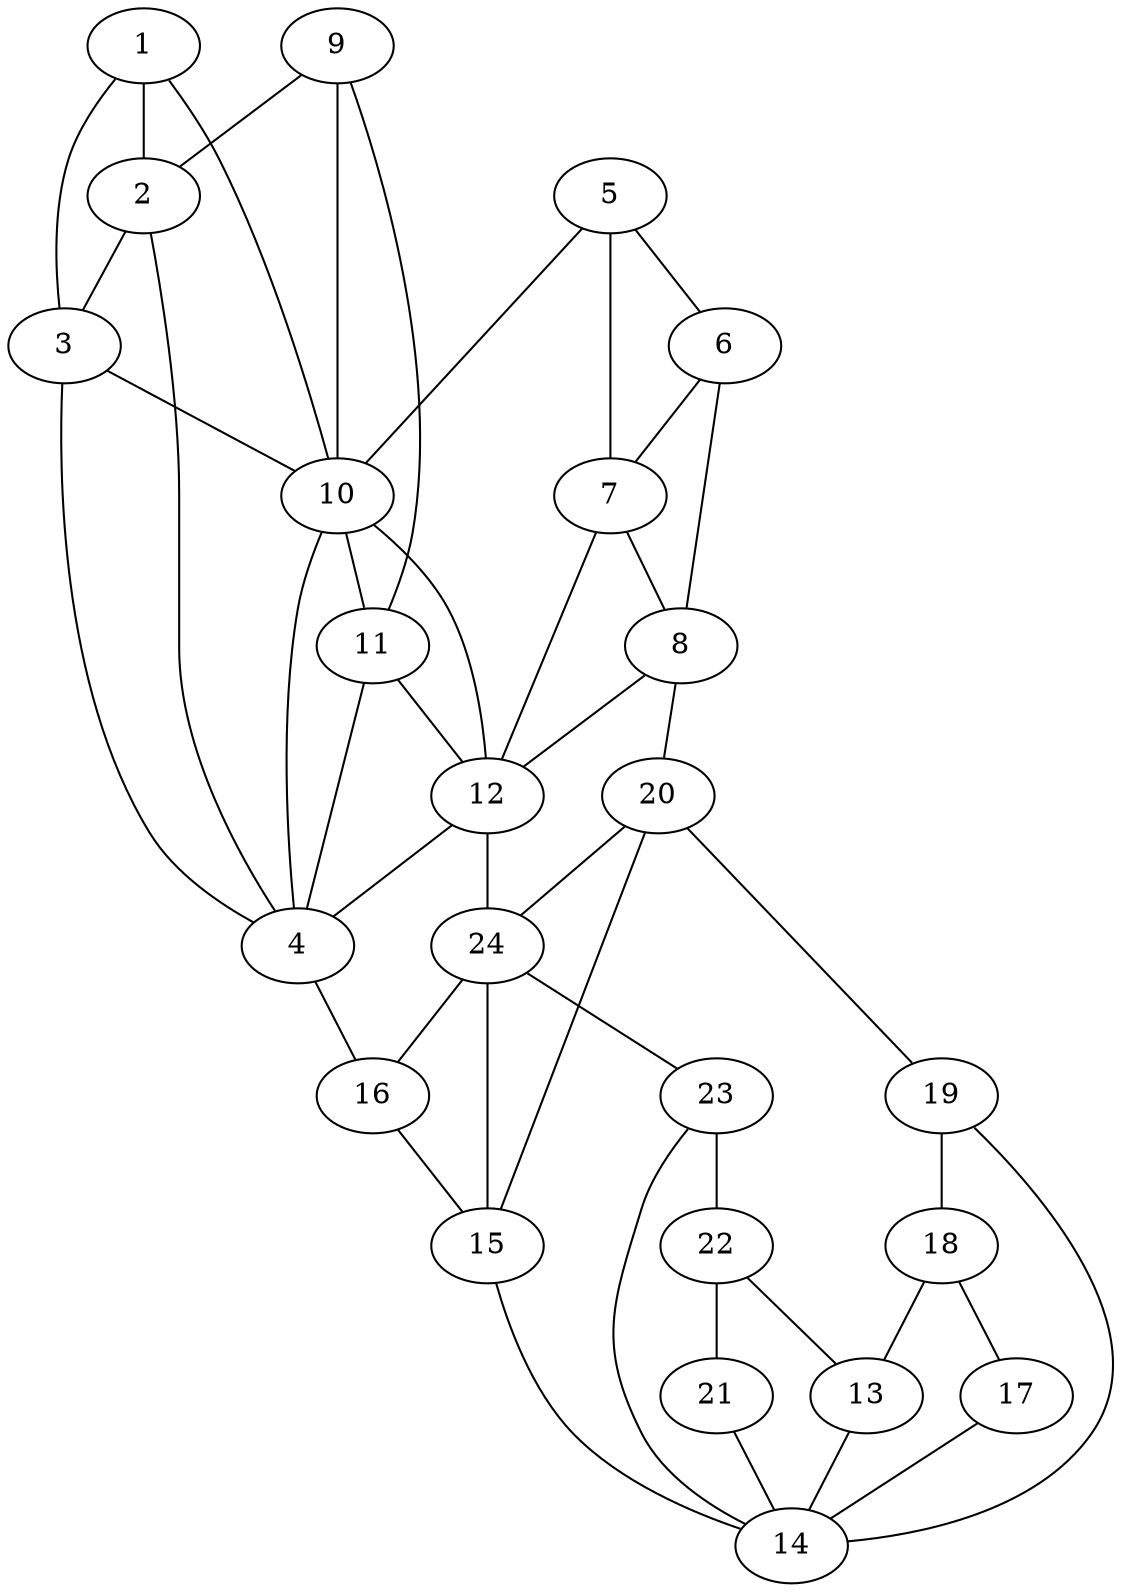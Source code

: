 graph pdb1a2p {
	1	 [aaLength=11,
		sequence=FDGVADYLQTY,
		type=0];
	2	 [aaLength=7,
		sequence=KSEAQAL,
		type=0];
	1 -- 2	 [distance0="25.35067",
		frequency=1,
		type0=1];
	3	 [aaLength=3,
		sequence=ASK,
		type=0];
	1 -- 3	 [distance0="31.32437",
		frequency=1,
		type0=3];
	10	 [aaLength=7,
		sequence=KSEAQAL,
		type=0];
	1 -- 10	 [distance0="29.96474",
		frequency=1,
		type0=2];
	2 -- 3	 [distance0="11.96594",
		distance1="3.0",
		frequency=2,
		type0=1,
		type1=4];
	4	 [aaLength=4,
		sequence=LADV,
		type=0];
	2 -- 4	 [distance0="18.08812",
		frequency=1,
		type0=3];
	3 -- 4	 [distance0="10.05803",
		distance1="2.0",
		frequency=2,
		type0=1,
		type1=4];
	3 -- 10	 [distance0="19.48609",
		frequency=1,
		type0=3];
	11	 [aaLength=3,
		sequence=ASK,
		type=0];
	4 -- 11	 [distance0="15.13762",
		frequency=1,
		type0=2];
	4 -- 10	 [distance0="17.29643",
		frequency=1,
		type0=3];
	16	 [aaLength=4,
		sequence=GGDI,
		type=1];
	4 -- 16	 [distance0="6.0",
		frequency=1,
		type0=4];
	5	 [aaLength=11,
		sequence=FDGVADYLQTY,
		type=0];
	7	 [aaLength=3,
		sequence=ASK,
		type=0];
	5 -- 7	 [distance0="31.2805",
		frequency=1,
		type0=3];
	6	 [aaLength=7,
		sequence=KSEAQAL,
		type=0];
	5 -- 6	 [distance0="25.1535",
		distance1="9.0",
		frequency=2,
		type0=1,
		type1=4];
	5 -- 10	 [distance0="30.01488",
		frequency=1,
		type0=2];
	6 -- 7	 [distance0="12.11019",
		distance1="3.0",
		frequency=2,
		type0=1,
		type1=4];
	8	 [aaLength=4,
		sequence=LADV,
		type=0];
	6 -- 8	 [distance0="18.23003",
		frequency=1,
		type0=2];
	7 -- 8	 [distance0="9.43747",
		distance1="2.0",
		frequency=2,
		type0=1,
		type1=4];
	12	 [aaLength=4,
		sequence=LADV,
		type=0];
	7 -- 12	 [distance0="30.48726",
		frequency=1,
		type0=3];
	8 -- 12	 [distance0="35.8351",
		frequency=1,
		type0=3];
	20	 [aaLength=5,
		sequence=GGDIF,
		type=1];
	8 -- 20	 [distance0="6.0",
		frequency=1,
		type0=4];
	9	 [aaLength=11,
		sequence=FDGVADYLQTY,
		type=0];
	9 -- 11	 [distance0="31.16264",
		frequency=1,
		type0=3];
	9 -- 2	 [distance0="28.75247",
		frequency=1,
		type0=2];
	9 -- 10	 [distance0="24.96919",
		distance1="9.0",
		frequency=2,
		type0=1,
		type1=4];
	10 -- 11	 [distance0="12.07339",
		distance1="3.0",
		frequency=2,
		type0=1,
		type1=4];
	11 -- 12	 [distance0="9.782806",
		distance1="2.0",
		frequency=2,
		type0=1,
		type1=4];
	12 -- 4	 [distance0="19.07516",
		frequency=1,
		type0=3];
	12 -- 10	 [distance0="18.32383",
		frequency=1,
		type0=2];
	24	 [aaLength=4,
		sequence=GGDI,
		type=1];
	12 -- 24	 [distance0="6.0",
		frequency=1,
		type0=4];
	13	 [aaLength=4,
		sequence=IYKT,
		type=1];
	14	 [aaLength=5,
		sequence=RILYS,
		type=1];
	13 -- 14	 [distance0="9.0",
		frequency=1,
		type0=3];
	15	 [aaLength=5,
		sequence=WREAD,
		type=1];
	15 -- 14	 [distance0="16.0",
		distance1="11.0",
		frequency=2,
		type0=3,
		type1=4];
	16 -- 15	 [distance0="19.0",
		distance1="15.0",
		frequency=2,
		type0=3,
		type1=4];
	17	 [aaLength=4,
		sequence=IYKT,
		type=1];
	17 -- 14	 [distance0="9.0",
		frequency=1,
		type0=3];
	18	 [aaLength=5,
		sequence=RILYS,
		type=1];
	18 -- 13	 [distance0="9.0",
		frequency=1,
		type0=3];
	18 -- 17	 [distance0="4.0",
		frequency=1,
		type0=4];
	19	 [aaLength=5,
		sequence=WREAD,
		type=1];
	19 -- 14	 [distance0="16.0",
		frequency=1,
		type0=3];
	19 -- 18	 [distance0="11.0",
		frequency=1,
		type0=4];
	20 -- 15	 [distance0="19.0",
		frequency=1,
		type0=3];
	20 -- 19	 [distance0="14.0",
		frequency=1,
		type0=4];
	20 -- 24	 [distance0="0.0",
		frequency=1,
		type0=2];
	21	 [aaLength=4,
		sequence=IYKT,
		type=1];
	21 -- 14	 [distance0="9.0",
		frequency=1,
		type0=3];
	22	 [aaLength=5,
		sequence=RILYS,
		type=1];
	22 -- 13	 [distance0="9.0",
		frequency=1,
		type0=3];
	22 -- 21	 [distance0="4.0",
		frequency=1,
		type0=4];
	23	 [aaLength=5,
		sequence=WREAD,
		type=1];
	23 -- 14	 [distance0="16.0",
		frequency=1,
		type0=3];
	23 -- 22	 [distance0="11.0",
		frequency=1,
		type0=4];
	24 -- 15	 [distance0="19.0",
		frequency=1,
		type0=3];
	24 -- 16	 [distance0="0.0",
		frequency=1,
		type0=1];
	24 -- 23	 [distance0="15.0",
		frequency=1,
		type0=4];
}
